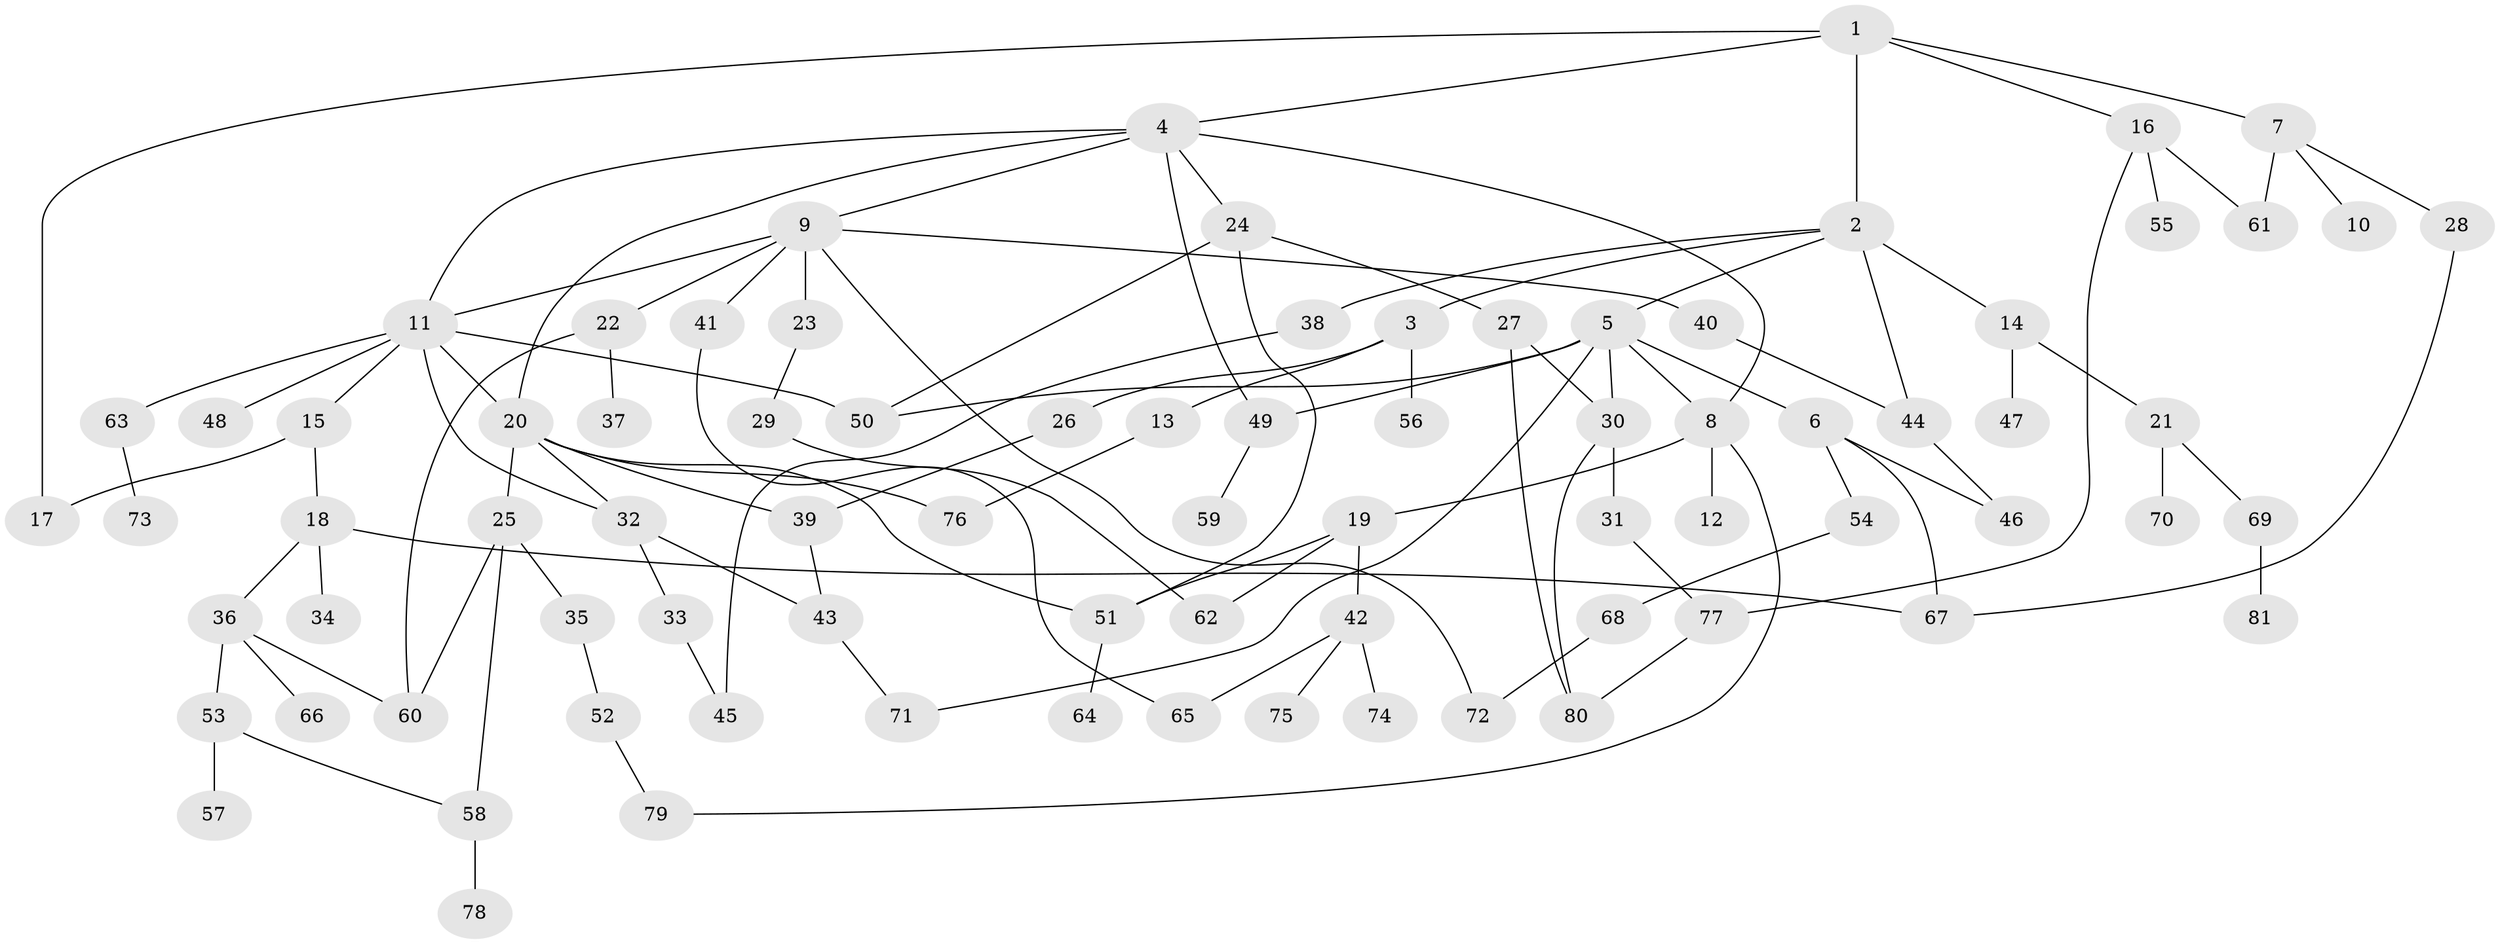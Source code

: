 // Generated by graph-tools (version 1.1) at 2025/49/03/09/25 03:49:20]
// undirected, 81 vertices, 111 edges
graph export_dot {
graph [start="1"]
  node [color=gray90,style=filled];
  1;
  2;
  3;
  4;
  5;
  6;
  7;
  8;
  9;
  10;
  11;
  12;
  13;
  14;
  15;
  16;
  17;
  18;
  19;
  20;
  21;
  22;
  23;
  24;
  25;
  26;
  27;
  28;
  29;
  30;
  31;
  32;
  33;
  34;
  35;
  36;
  37;
  38;
  39;
  40;
  41;
  42;
  43;
  44;
  45;
  46;
  47;
  48;
  49;
  50;
  51;
  52;
  53;
  54;
  55;
  56;
  57;
  58;
  59;
  60;
  61;
  62;
  63;
  64;
  65;
  66;
  67;
  68;
  69;
  70;
  71;
  72;
  73;
  74;
  75;
  76;
  77;
  78;
  79;
  80;
  81;
  1 -- 2;
  1 -- 4;
  1 -- 7;
  1 -- 16;
  1 -- 17;
  2 -- 3;
  2 -- 5;
  2 -- 14;
  2 -- 38;
  2 -- 44;
  3 -- 13;
  3 -- 26;
  3 -- 56;
  4 -- 9;
  4 -- 24;
  4 -- 49;
  4 -- 11;
  4 -- 20;
  4 -- 8;
  5 -- 6;
  5 -- 8;
  5 -- 30;
  5 -- 71;
  5 -- 49;
  5 -- 50;
  6 -- 54;
  6 -- 67;
  6 -- 46;
  7 -- 10;
  7 -- 28;
  7 -- 61;
  8 -- 12;
  8 -- 19;
  8 -- 79;
  9 -- 11;
  9 -- 22;
  9 -- 23;
  9 -- 40;
  9 -- 41;
  9 -- 72;
  11 -- 15;
  11 -- 20;
  11 -- 32;
  11 -- 48;
  11 -- 63;
  11 -- 50;
  13 -- 76;
  14 -- 21;
  14 -- 47;
  15 -- 17;
  15 -- 18;
  16 -- 55;
  16 -- 77;
  16 -- 61;
  18 -- 34;
  18 -- 36;
  18 -- 67;
  19 -- 42;
  19 -- 62;
  19 -- 51;
  20 -- 25;
  20 -- 76;
  20 -- 39;
  20 -- 51;
  20 -- 32;
  21 -- 69;
  21 -- 70;
  22 -- 37;
  22 -- 60;
  23 -- 29;
  24 -- 27;
  24 -- 50;
  24 -- 51;
  25 -- 35;
  25 -- 60;
  25 -- 58;
  26 -- 39;
  27 -- 80;
  27 -- 30;
  28 -- 67;
  29 -- 62;
  30 -- 31;
  30 -- 80;
  31 -- 77;
  32 -- 33;
  32 -- 43;
  33 -- 45;
  35 -- 52;
  36 -- 53;
  36 -- 66;
  36 -- 60;
  38 -- 45;
  39 -- 43;
  40 -- 44;
  41 -- 65;
  42 -- 74;
  42 -- 75;
  42 -- 65;
  43 -- 71;
  44 -- 46;
  49 -- 59;
  51 -- 64;
  52 -- 79;
  53 -- 57;
  53 -- 58;
  54 -- 68;
  58 -- 78;
  63 -- 73;
  68 -- 72;
  69 -- 81;
  77 -- 80;
}
